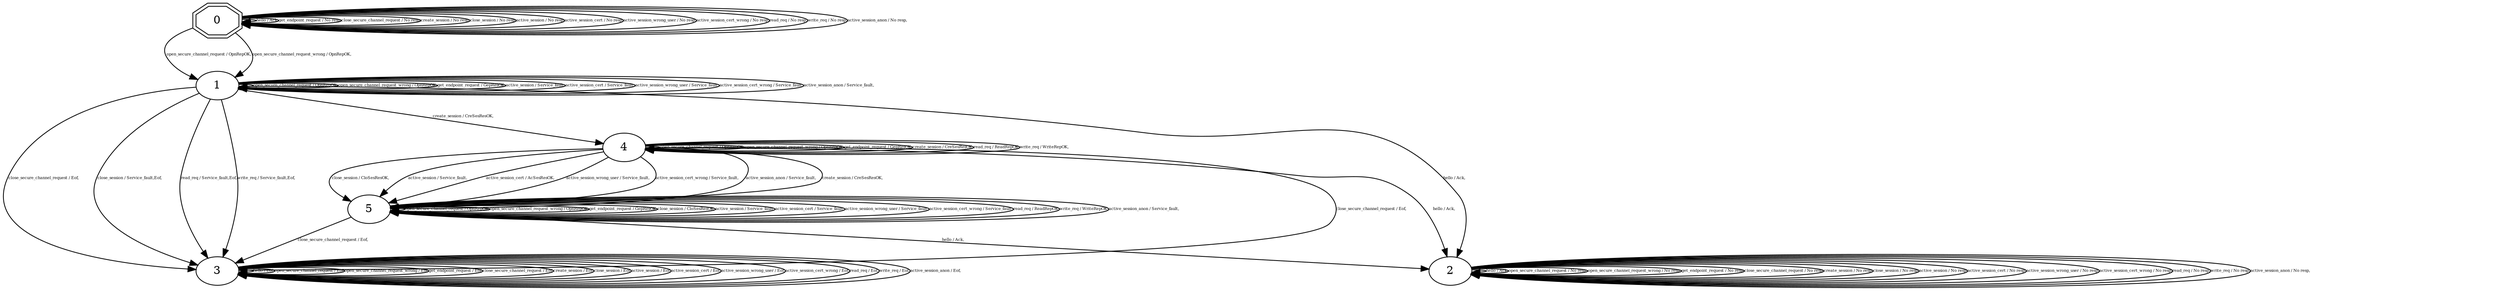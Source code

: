 digraph "Automata" {
"0" [shape=doubleoctagon, style=filled, fillcolor=white, URL="0"];
"1" [shape=ellipse, style=filled, fillcolor=white, URL="1"];
"4" [shape=ellipse, style=filled, fillcolor=white, URL="4"];
"5" [shape=ellipse, style=filled, fillcolor=white, URL="5"];
"3" [shape=ellipse, style=filled, fillcolor=white, URL="3"];
"2" [shape=ellipse, style=filled, fillcolor=white, URL="2"];
"0" -> "0" [fontsize=5, label="hello / Ack,", URL="t0"];
"0" -> "1" [fontsize=5, label="open_secure_channel_request / OpnRepOK,", URL="t1"];
"0" -> "1" [fontsize=5, label="open_secure_channel_request_wrong / OpnRepOK,", URL="t2"];
"0" -> "0" [fontsize=5, label="get_endpoint_request / No resp,", URL="t3"];
"0" -> "0" [fontsize=5, label="close_secure_channel_request / No resp,", URL="t4"];
"0" -> "0" [fontsize=5, label="create_session / No resp,", URL="t5"];
"0" -> "0" [fontsize=5, label="close_session / No resp,", URL="t6"];
"0" -> "0" [fontsize=5, label="active_session / No resp,", URL="t7"];
"0" -> "0" [fontsize=5, label="active_session_cert / No resp,", URL="t8"];
"0" -> "0" [fontsize=5, label="active_session_wrong_user / No resp,", URL="t9"];
"0" -> "0" [fontsize=5, label="active_session_cert_wrong / No resp,", URL="t10"];
"0" -> "0" [fontsize=5, label="read_req / No resp,", URL="t11"];
"0" -> "0" [fontsize=5, label="write_req / No resp,", URL="t12"];
"0" -> "0" [fontsize=5, label="active_session_anon / No resp,", URL="t13"];
"1" -> "2" [fontsize=5, label="hello / Ack,", URL="t14"];
"1" -> "1" [fontsize=5, label="open_secure_channel_request / OpnRepOK,", URL="t15"];
"1" -> "1" [fontsize=5, label="open_secure_channel_request_wrong / OpnRepOK,", URL="t16"];
"1" -> "1" [fontsize=5, label="get_endpoint_request / GepResOK,", URL="t17"];
"1" -> "3" [fontsize=5, label="close_secure_channel_request / Eof,", URL="t18"];
"1" -> "4" [fontsize=5, label="create_session / CreSesResOK,", URL="t19"];
"1" -> "3" [fontsize=5, label="close_session / Service_fault,Eof,", URL="t20"];
"1" -> "1" [fontsize=5, label="active_session / Service_fault,", URL="t21"];
"1" -> "1" [fontsize=5, label="active_session_cert / Service_fault,", URL="t22"];
"1" -> "1" [fontsize=5, label="active_session_wrong_user / Service_fault,", URL="t23"];
"1" -> "1" [fontsize=5, label="active_session_cert_wrong / Service_fault,", URL="t24"];
"1" -> "3" [fontsize=5, label="read_req / Service_fault,Eof,", URL="t25"];
"1" -> "3" [fontsize=5, label="write_req / Service_fault,Eof,", URL="t26"];
"1" -> "1" [fontsize=5, label="active_session_anon / Service_fault,", URL="t27"];
"4" -> "2" [fontsize=5, label="hello / Ack,", URL="t56"];
"4" -> "4" [fontsize=5, label="open_secure_channel_request / OpnRepOK,", URL="t57"];
"4" -> "4" [fontsize=5, label="open_secure_channel_request_wrong / OpnRepOK,", URL="t58"];
"4" -> "4" [fontsize=5, label="get_endpoint_request / GepResOK,", URL="t59"];
"4" -> "3" [fontsize=5, label="close_secure_channel_request / Eof,", URL="t60"];
"4" -> "4" [fontsize=5, label="create_session / CreSesResOK,", URL="t61"];
"4" -> "5" [fontsize=5, label="close_session / CloSesResOK,", URL="t62"];
"4" -> "5" [fontsize=5, label="active_session / Service_fault,", URL="t63"];
"4" -> "5" [fontsize=5, label="active_session_cert / AcSesResOK,", URL="t64"];
"4" -> "5" [fontsize=5, label="active_session_wrong_user / Service_fault,", URL="t65"];
"4" -> "5" [fontsize=5, label="active_session_cert_wrong / Service_fault,", URL="t66"];
"4" -> "4" [fontsize=5, label="read_req / ReadRepOK,", URL="t67"];
"4" -> "4" [fontsize=5, label="write_req / WriteRepOK,", URL="t68"];
"4" -> "5" [fontsize=5, label="active_session_anon / Service_fault,", URL="t69"];
"5" -> "2" [fontsize=5, label="hello / Ack,", URL="t70"];
"5" -> "5" [fontsize=5, label="open_secure_channel_request / OpnRepOK,", URL="t71"];
"5" -> "5" [fontsize=5, label="open_secure_channel_request_wrong / OpnRepOK,", URL="t72"];
"5" -> "5" [fontsize=5, label="get_endpoint_request / GepResOK,", URL="t73"];
"5" -> "3" [fontsize=5, label="close_secure_channel_request / Eof,", URL="t74"];
"5" -> "4" [fontsize=5, label="create_session / CreSesResOK,", URL="t75"];
"5" -> "5" [fontsize=5, label="close_session / CloSesResOK,", URL="t76"];
"5" -> "5" [fontsize=5, label="active_session / Service_fault,", URL="t77"];
"5" -> "5" [fontsize=5, label="active_session_cert / Service_fault,", URL="t78"];
"5" -> "5" [fontsize=5, label="active_session_wrong_user / Service_fault,", URL="t79"];
"5" -> "5" [fontsize=5, label="active_session_cert_wrong / Service_fault,", URL="t80"];
"5" -> "5" [fontsize=5, label="read_req / ReadRepOK,", URL="t81"];
"5" -> "5" [fontsize=5, label="write_req / WriteRepOK,", URL="t82"];
"5" -> "5" [fontsize=5, label="active_session_anon / Service_fault,", URL="t83"];
"3" -> "3" [fontsize=5, label="hello / Eof,", URL="t42"];
"3" -> "3" [fontsize=5, label="open_secure_channel_request / Eof,", URL="t43"];
"3" -> "3" [fontsize=5, label="open_secure_channel_request_wrong / Eof,", URL="t44"];
"3" -> "3" [fontsize=5, label="get_endpoint_request / Eof,", URL="t45"];
"3" -> "3" [fontsize=5, label="close_secure_channel_request / Eof,", URL="t46"];
"3" -> "3" [fontsize=5, label="create_session / Eof,", URL="t47"];
"3" -> "3" [fontsize=5, label="close_session / Eof,", URL="t48"];
"3" -> "3" [fontsize=5, label="active_session / Eof,", URL="t49"];
"3" -> "3" [fontsize=5, label="active_session_cert / Eof,", URL="t50"];
"3" -> "3" [fontsize=5, label="active_session_wrong_user / Eof,", URL="t51"];
"3" -> "3" [fontsize=5, label="active_session_cert_wrong / Eof,", URL="t52"];
"3" -> "3" [fontsize=5, label="read_req / Eof,", URL="t53"];
"3" -> "3" [fontsize=5, label="write_req / Eof,", URL="t54"];
"3" -> "3" [fontsize=5, label="active_session_anon / Eof,", URL="t55"];
"2" -> "2" [fontsize=5, label="hello / Ack,", URL="t28"];
"2" -> "2" [fontsize=5, label="open_secure_channel_request / No resp,", URL="t29"];
"2" -> "2" [fontsize=5, label="open_secure_channel_request_wrong / No resp,", URL="t30"];
"2" -> "2" [fontsize=5, label="get_endpoint_request / No resp,", URL="t31"];
"2" -> "2" [fontsize=5, label="close_secure_channel_request / No resp,", URL="t32"];
"2" -> "2" [fontsize=5, label="create_session / No resp,", URL="t33"];
"2" -> "2" [fontsize=5, label="close_session / No resp,", URL="t34"];
"2" -> "2" [fontsize=5, label="active_session / No resp,", URL="t35"];
"2" -> "2" [fontsize=5, label="active_session_cert / No resp,", URL="t36"];
"2" -> "2" [fontsize=5, label="active_session_wrong_user / No resp,", URL="t37"];
"2" -> "2" [fontsize=5, label="active_session_cert_wrong / No resp,", URL="t38"];
"2" -> "2" [fontsize=5, label="read_req / No resp,", URL="t39"];
"2" -> "2" [fontsize=5, label="write_req / No resp,", URL="t40"];
"2" -> "2" [fontsize=5, label="active_session_anon / No resp,", URL="t41"];
}